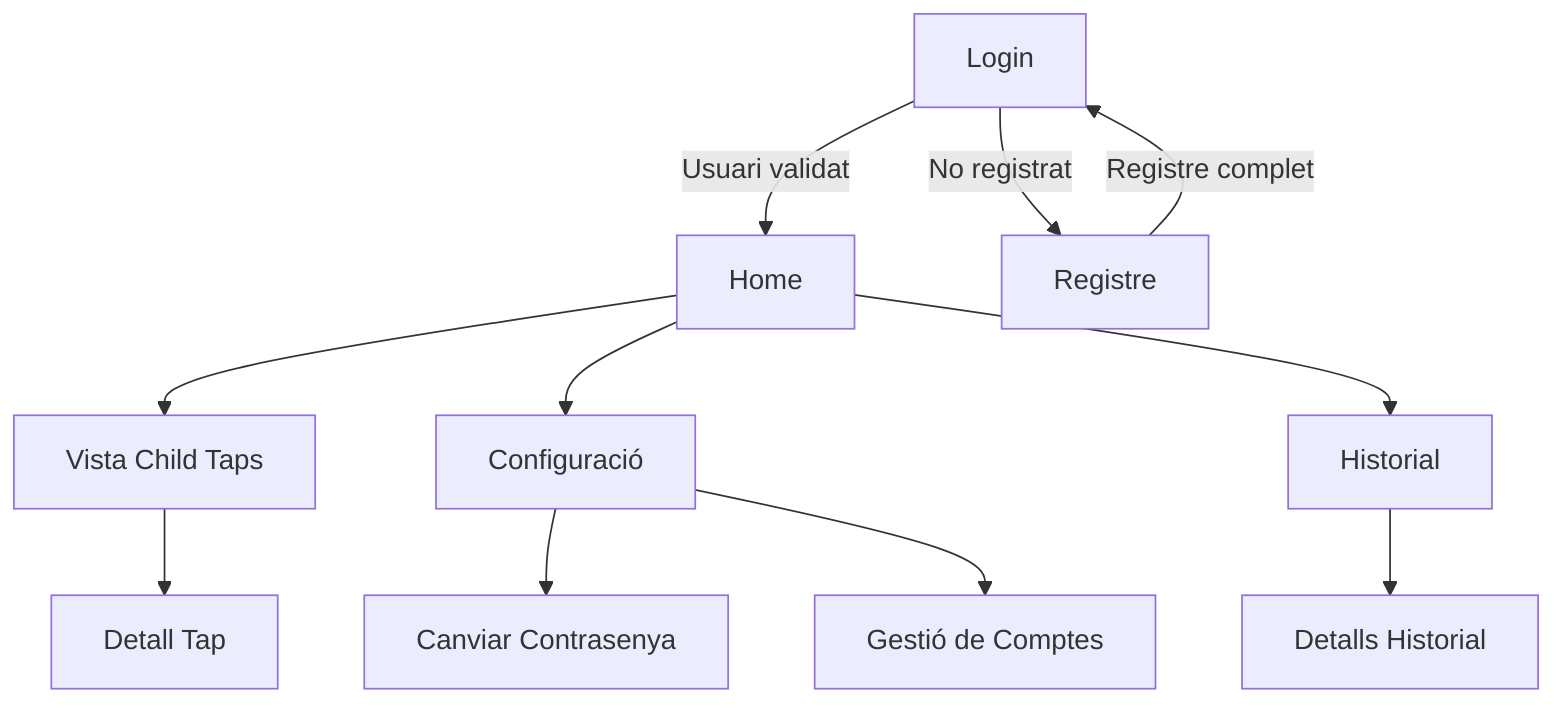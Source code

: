 graph TD;
    A[Login] -->|Usuari validat| B[Home]
    A -->|No registrat| C[Registre]
    B --> D[Vista Child Taps]
    B --> E[Configuració]
    B --> F[Historial]
    D --> G[Detall Tap]
    E --> H[Canviar Contrasenya]
    E --> I[Gestió de Comptes]
    F --> J[Detalls Historial]
    C -->|Registre complet| A